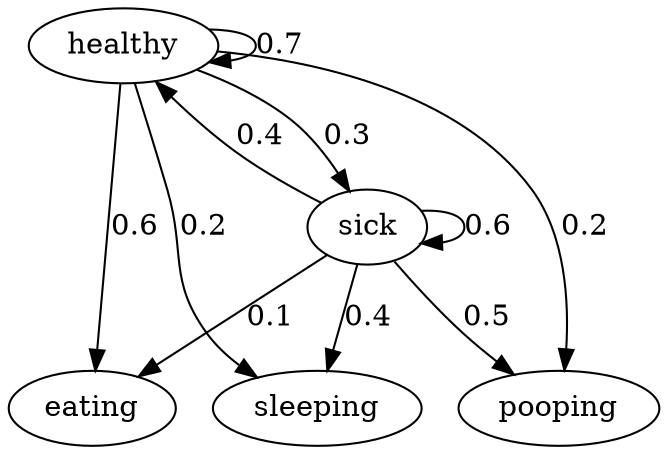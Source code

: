 digraph  {
healthy;
eating;
pooping;
sick;
sleeping;
healthy -> healthy  [key=0, weight="0.7", label="0.7"];
healthy -> eating  [key=0, weight="0.6", label="0.6"];
healthy -> pooping  [key=0, weight="0.2", label="0.2"];
healthy -> sick  [key=0, weight="0.3", label="0.3"];
healthy -> sleeping  [key=0, weight="0.2", label="0.2"];
sick -> healthy  [key=0, weight="0.4", label="0.4"];
sick -> eating  [key=0, weight="0.1", label="0.1"];
sick -> pooping  [key=0, weight="0.5", label="0.5"];
sick -> sick  [key=0, weight="0.6", label="0.6"];
sick -> sleeping  [key=0, weight="0.4", label="0.4"];
}

